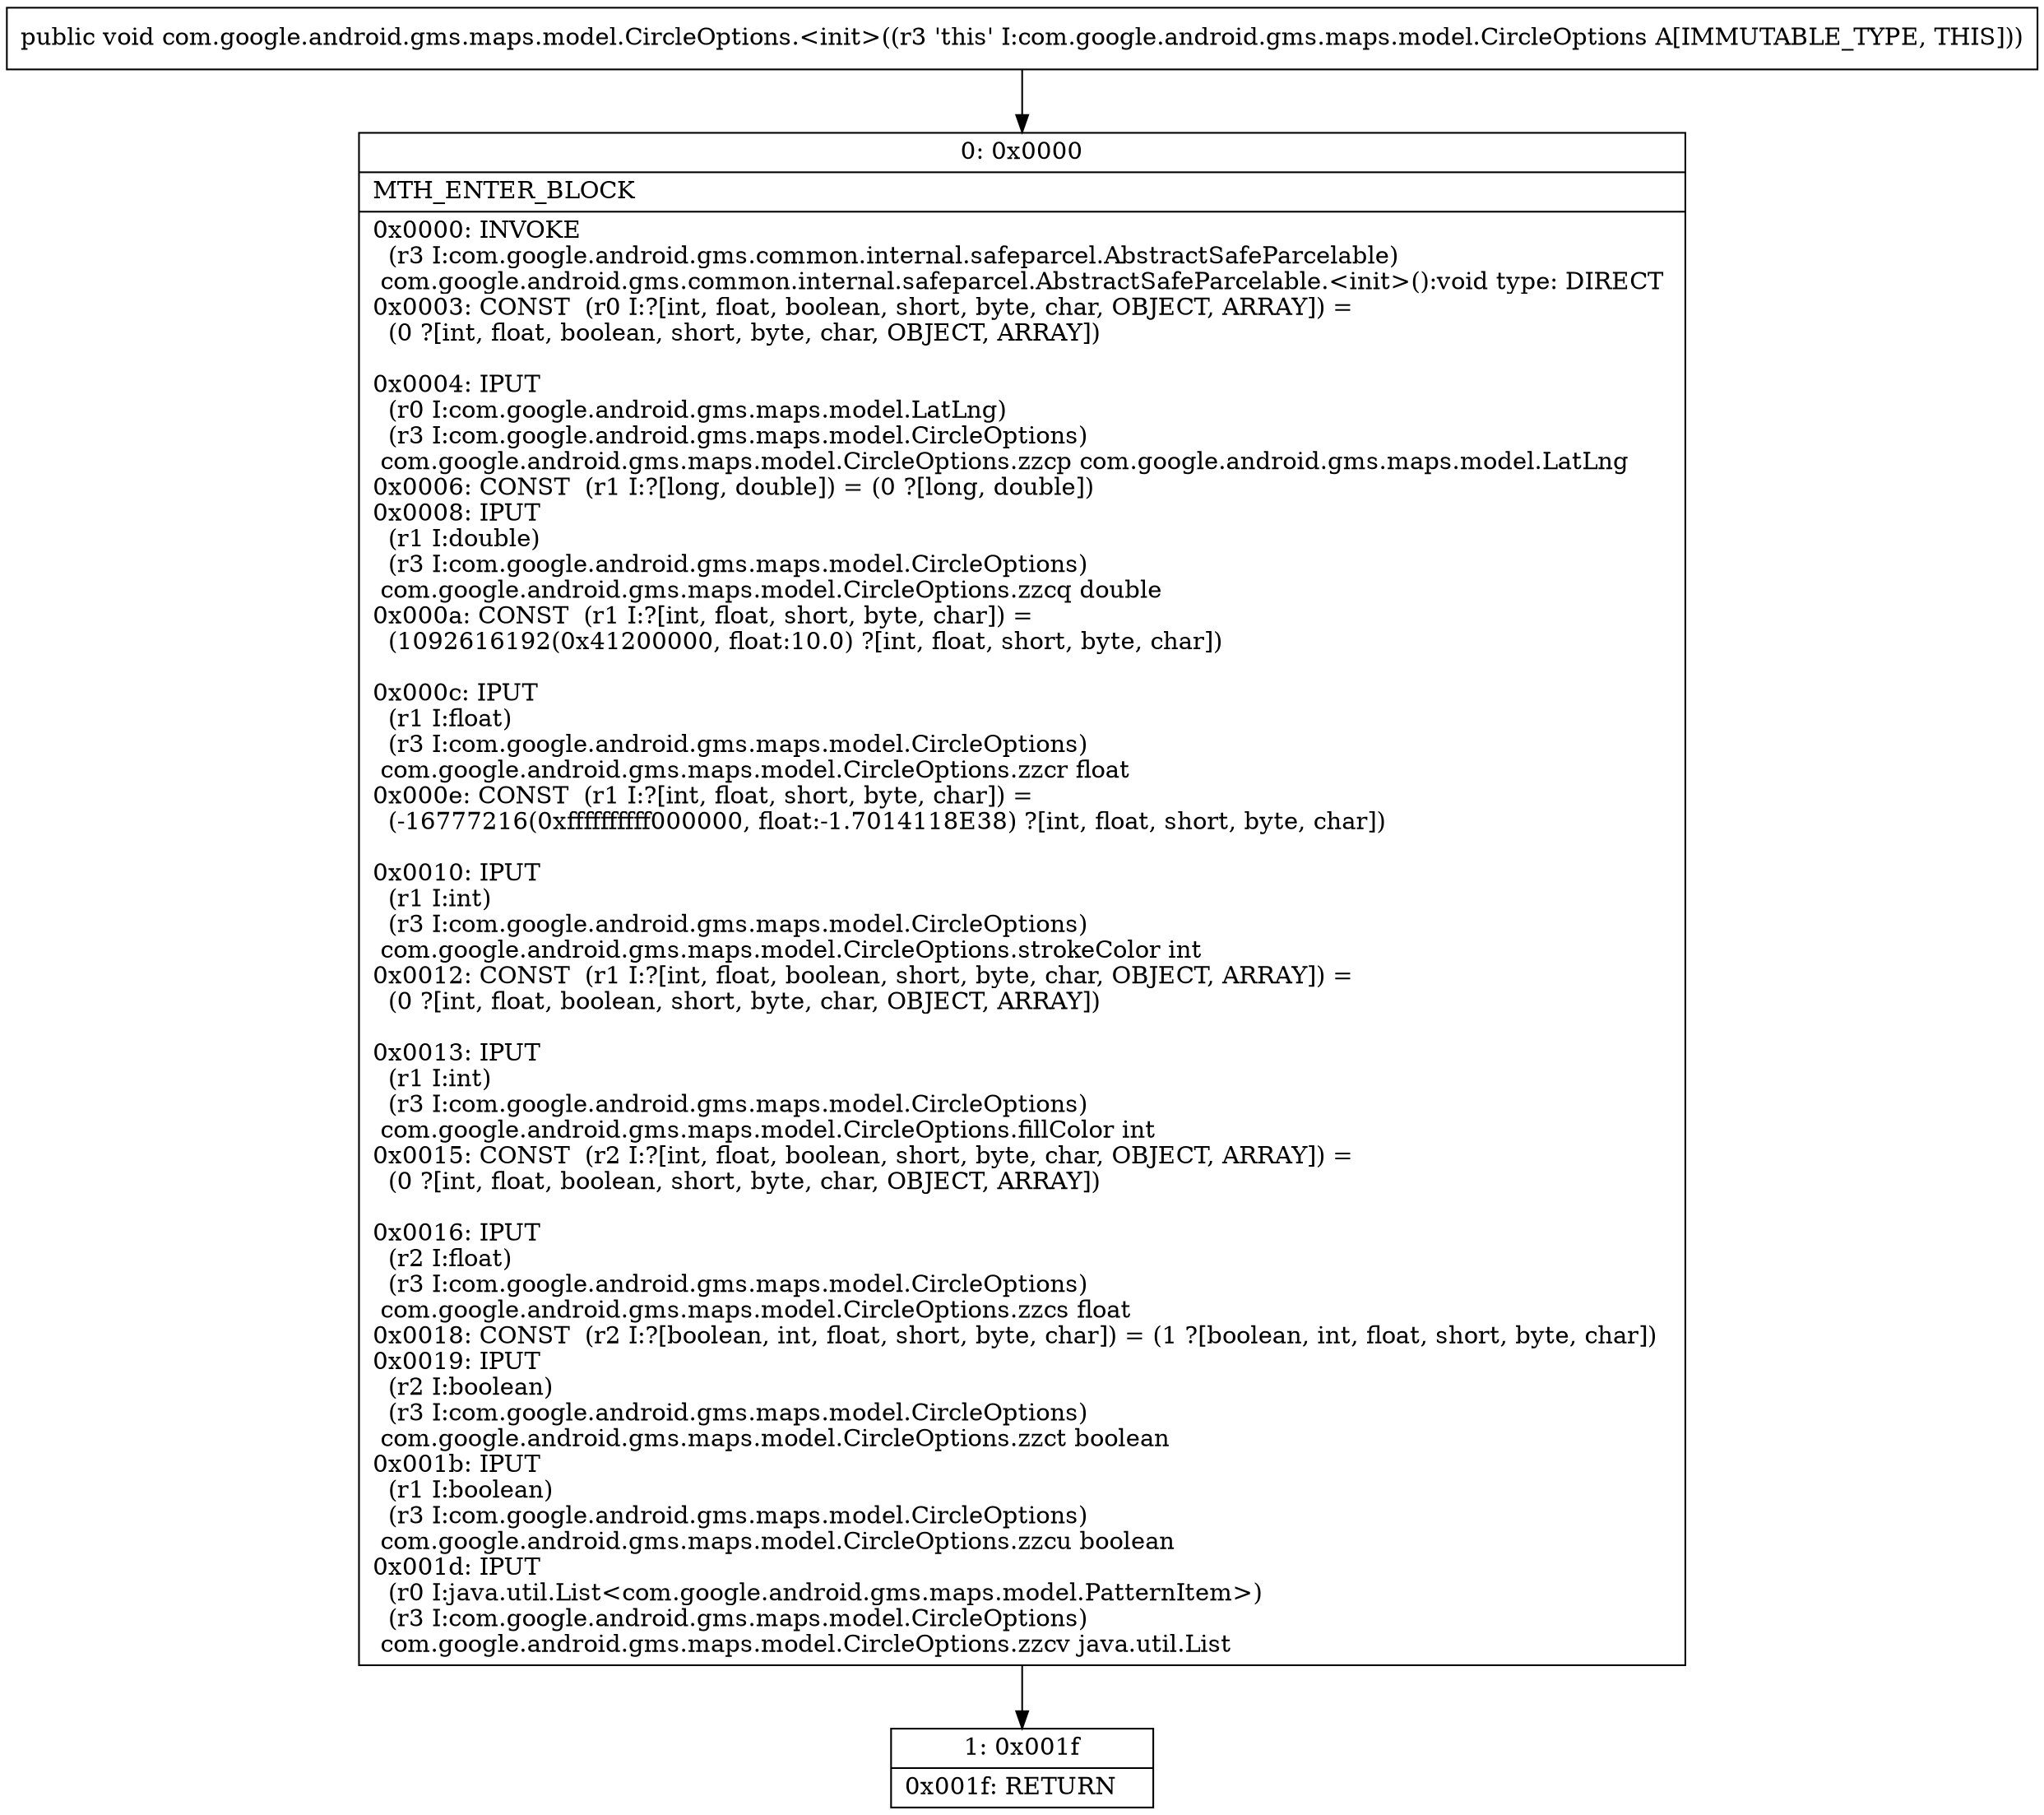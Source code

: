 digraph "CFG forcom.google.android.gms.maps.model.CircleOptions.\<init\>()V" {
Node_0 [shape=record,label="{0\:\ 0x0000|MTH_ENTER_BLOCK\l|0x0000: INVOKE  \l  (r3 I:com.google.android.gms.common.internal.safeparcel.AbstractSafeParcelable)\l com.google.android.gms.common.internal.safeparcel.AbstractSafeParcelable.\<init\>():void type: DIRECT \l0x0003: CONST  (r0 I:?[int, float, boolean, short, byte, char, OBJECT, ARRAY]) = \l  (0 ?[int, float, boolean, short, byte, char, OBJECT, ARRAY])\l \l0x0004: IPUT  \l  (r0 I:com.google.android.gms.maps.model.LatLng)\l  (r3 I:com.google.android.gms.maps.model.CircleOptions)\l com.google.android.gms.maps.model.CircleOptions.zzcp com.google.android.gms.maps.model.LatLng \l0x0006: CONST  (r1 I:?[long, double]) = (0 ?[long, double]) \l0x0008: IPUT  \l  (r1 I:double)\l  (r3 I:com.google.android.gms.maps.model.CircleOptions)\l com.google.android.gms.maps.model.CircleOptions.zzcq double \l0x000a: CONST  (r1 I:?[int, float, short, byte, char]) = \l  (1092616192(0x41200000, float:10.0) ?[int, float, short, byte, char])\l \l0x000c: IPUT  \l  (r1 I:float)\l  (r3 I:com.google.android.gms.maps.model.CircleOptions)\l com.google.android.gms.maps.model.CircleOptions.zzcr float \l0x000e: CONST  (r1 I:?[int, float, short, byte, char]) = \l  (\-16777216(0xffffffffff000000, float:\-1.7014118E38) ?[int, float, short, byte, char])\l \l0x0010: IPUT  \l  (r1 I:int)\l  (r3 I:com.google.android.gms.maps.model.CircleOptions)\l com.google.android.gms.maps.model.CircleOptions.strokeColor int \l0x0012: CONST  (r1 I:?[int, float, boolean, short, byte, char, OBJECT, ARRAY]) = \l  (0 ?[int, float, boolean, short, byte, char, OBJECT, ARRAY])\l \l0x0013: IPUT  \l  (r1 I:int)\l  (r3 I:com.google.android.gms.maps.model.CircleOptions)\l com.google.android.gms.maps.model.CircleOptions.fillColor int \l0x0015: CONST  (r2 I:?[int, float, boolean, short, byte, char, OBJECT, ARRAY]) = \l  (0 ?[int, float, boolean, short, byte, char, OBJECT, ARRAY])\l \l0x0016: IPUT  \l  (r2 I:float)\l  (r3 I:com.google.android.gms.maps.model.CircleOptions)\l com.google.android.gms.maps.model.CircleOptions.zzcs float \l0x0018: CONST  (r2 I:?[boolean, int, float, short, byte, char]) = (1 ?[boolean, int, float, short, byte, char]) \l0x0019: IPUT  \l  (r2 I:boolean)\l  (r3 I:com.google.android.gms.maps.model.CircleOptions)\l com.google.android.gms.maps.model.CircleOptions.zzct boolean \l0x001b: IPUT  \l  (r1 I:boolean)\l  (r3 I:com.google.android.gms.maps.model.CircleOptions)\l com.google.android.gms.maps.model.CircleOptions.zzcu boolean \l0x001d: IPUT  \l  (r0 I:java.util.List\<com.google.android.gms.maps.model.PatternItem\>)\l  (r3 I:com.google.android.gms.maps.model.CircleOptions)\l com.google.android.gms.maps.model.CircleOptions.zzcv java.util.List \l}"];
Node_1 [shape=record,label="{1\:\ 0x001f|0x001f: RETURN   \l}"];
MethodNode[shape=record,label="{public void com.google.android.gms.maps.model.CircleOptions.\<init\>((r3 'this' I:com.google.android.gms.maps.model.CircleOptions A[IMMUTABLE_TYPE, THIS])) }"];
MethodNode -> Node_0;
Node_0 -> Node_1;
}

